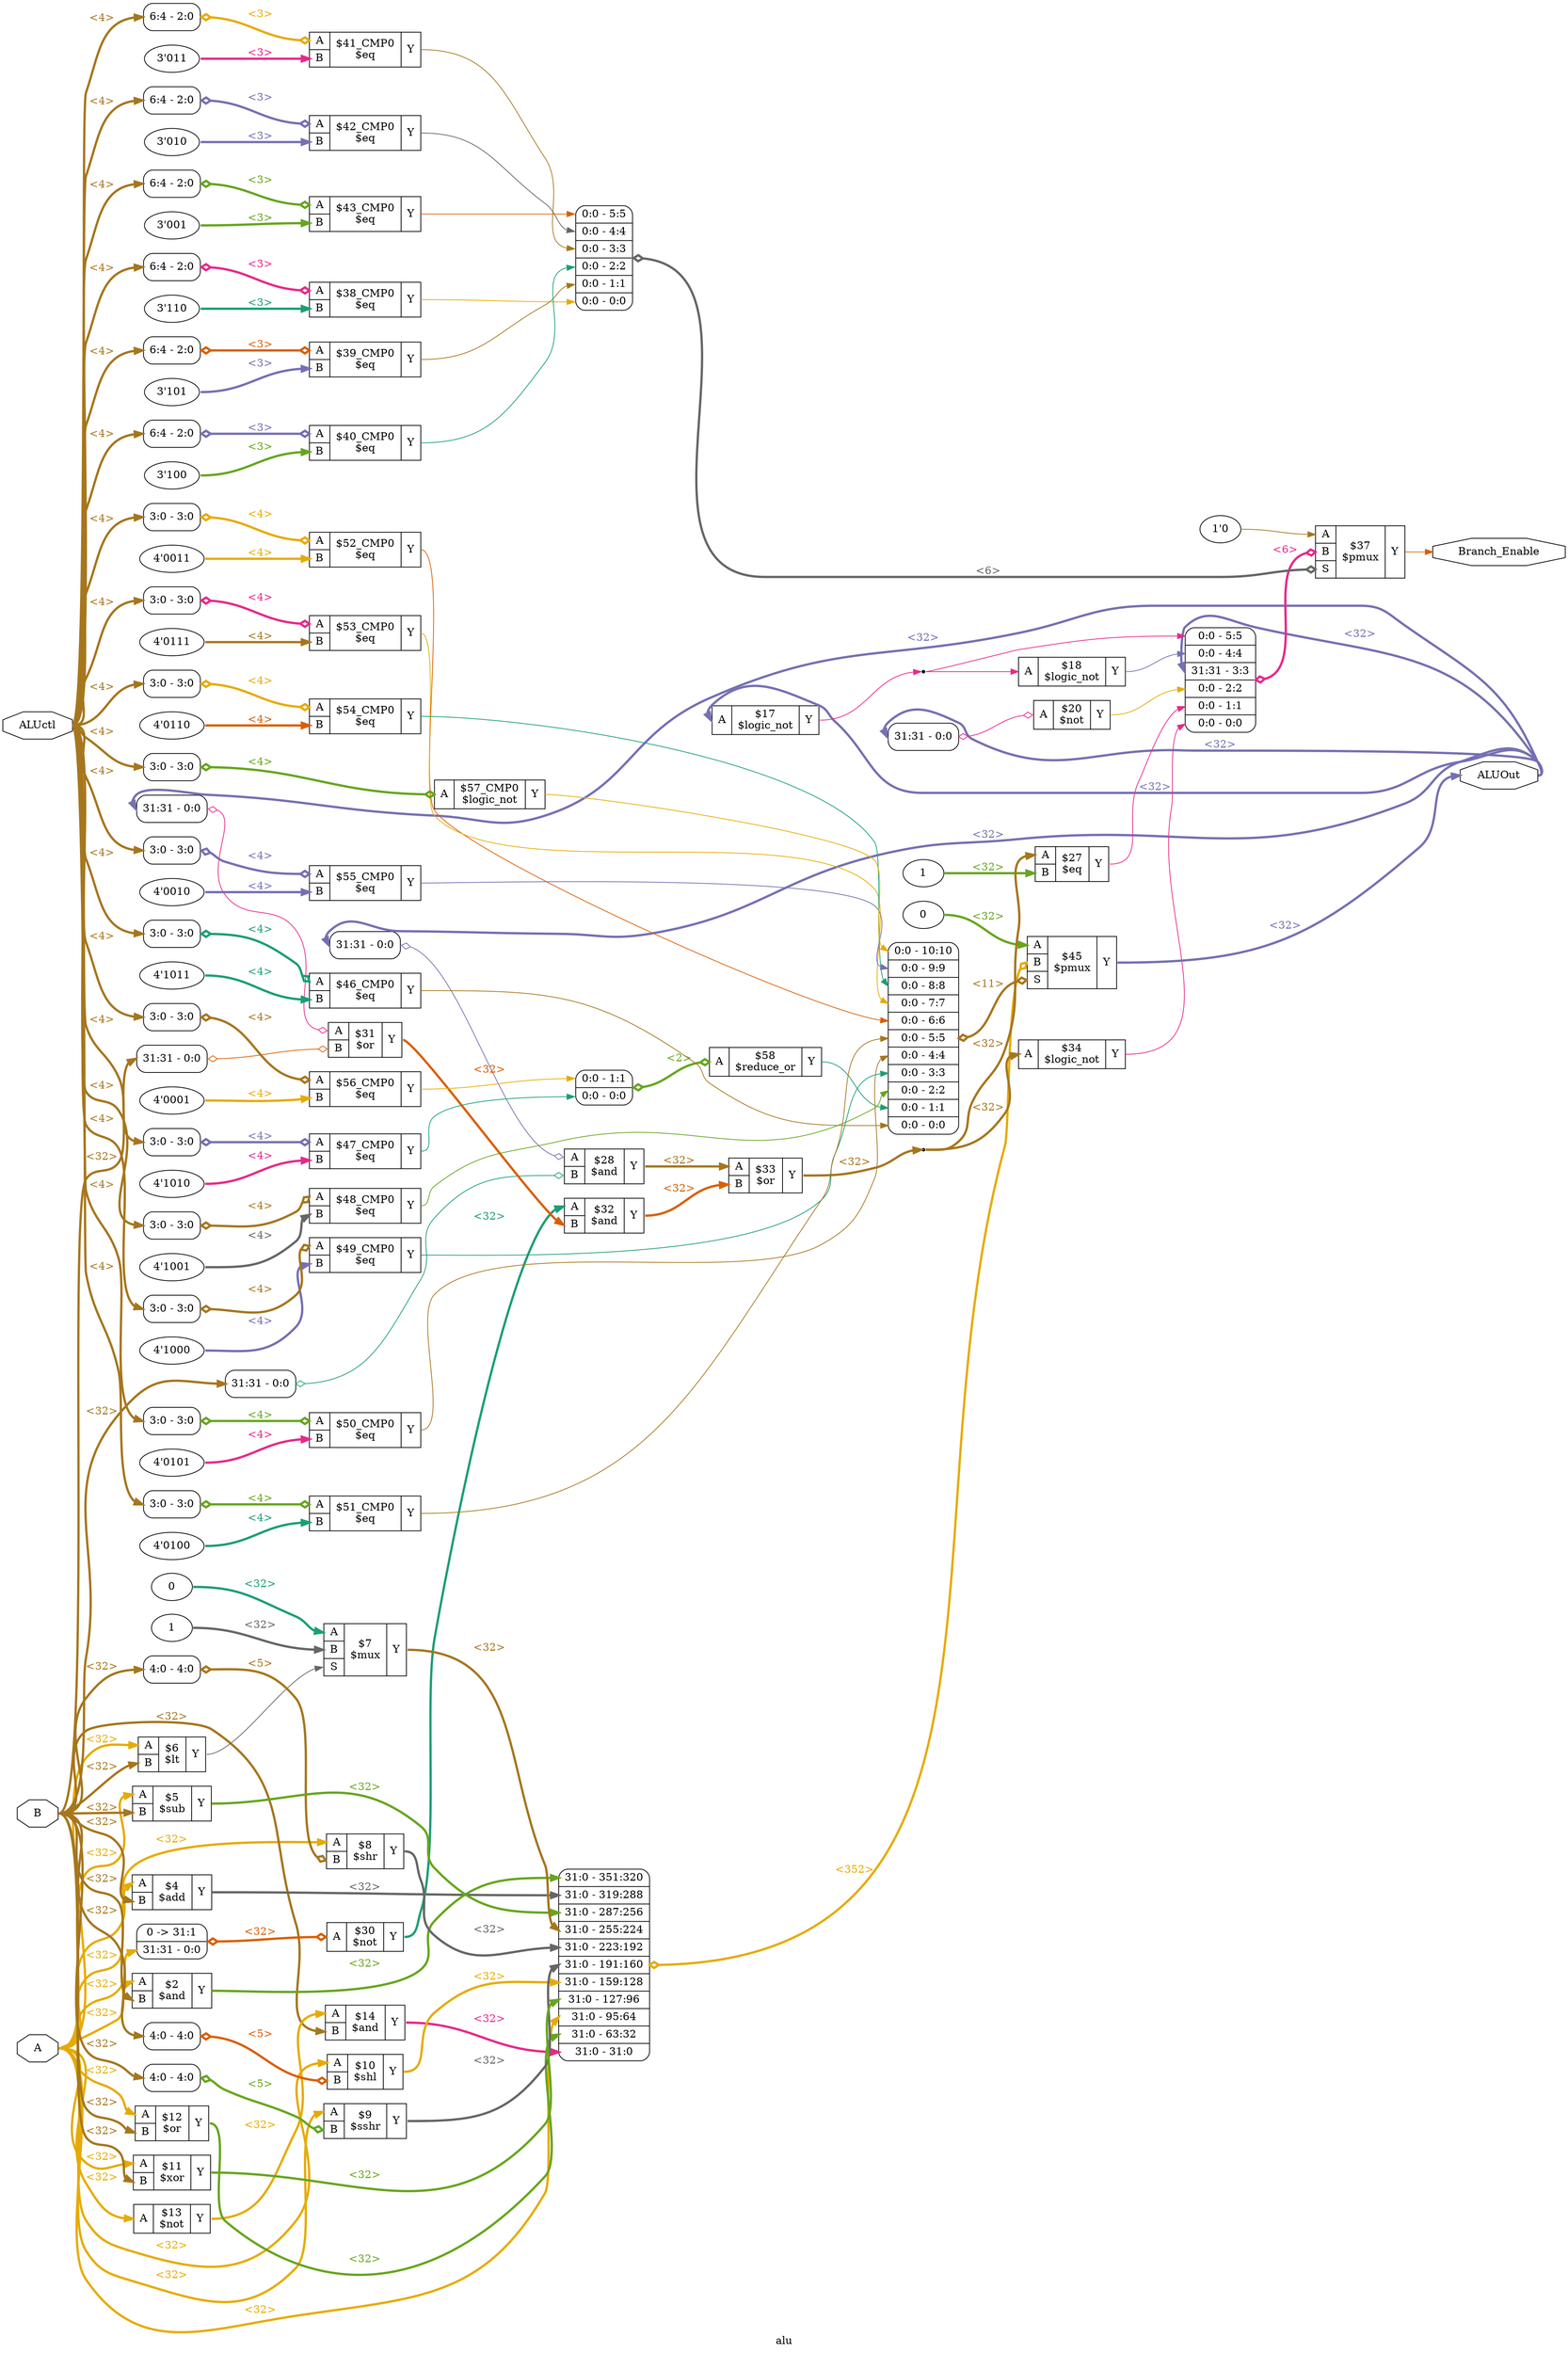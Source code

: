 digraph "alu" {
label="alu";
rankdir="LR";
remincross=true;
n42 [ shape=octagon, label="A", color="black", fontcolor="black" ];
n43 [ shape=octagon, label="ALUOut", color="black", fontcolor="black" ];
n44 [ shape=octagon, label="ALUctl", color="black", fontcolor="black" ];
n45 [ shape=octagon, label="B", color="black", fontcolor="black" ];
n46 [ shape=octagon, label="Branch_Enable", color="black", fontcolor="black" ];
{ rank="source"; n42; n44; n45;}
{ rank="sink"; n43; n46;}
c48 [ shape=record, label="{{<p42> A|<p45> B}|$4\n$add|{<p47> Y}}" ];
c49 [ shape=record, label="{{<p42> A|<p45> B}|$14\n$and|{<p47> Y}}" ];
c50 [ shape=record, label="{{<p42> A|<p45> B}|$28\n$and|{<p47> Y}}" ];
x0 [ shape=record, style=rounded, label="<s0> 31:31 - 0:0 " ];
x0:e -> c50:p42:w [arrowhead=odiamond, arrowtail=odiamond, dir=both, colorscheme="dark28", color="3", fontcolor="3", label=""];
x1 [ shape=record, style=rounded, label="<s0> 31:31 - 0:0 " ];
x1:e -> c50:p45:w [arrowhead=odiamond, arrowtail=odiamond, dir=both, colorscheme="dark28", color="1", fontcolor="1", label=""];
c51 [ shape=record, label="{{<p42> A|<p45> B}|$32\n$and|{<p47> Y}}" ];
c52 [ shape=record, label="{{<p42> A|<p45> B}|$2\n$and|{<p47> Y}}" ];
c53 [ shape=record, label="{{<p42> A}|$58\n$reduce_or|{<p47> Y}}" ];
x2 [ shape=record, style=rounded, label="<s1> 0:0 - 1:1 |<s0> 0:0 - 0:0 " ];
x2:e -> c53:p42:w [arrowhead=odiamond, arrowtail=odiamond, dir=both, colorscheme="dark28", color="5", fontcolor="5", style="setlinewidth(3)", label="<2>"];
c54 [ shape=record, label="{{<p42> A}|$17\n$logic_not|{<p47> Y}}" ];
c55 [ shape=record, label="{{<p42> A}|$20\n$not|{<p47> Y}}" ];
x3 [ shape=record, style=rounded, label="<s0> 31:31 - 0:0 " ];
x3:e -> c55:p42:w [arrowhead=odiamond, arrowtail=odiamond, dir=both, colorscheme="dark28", color="4", fontcolor="4", label=""];
v4 [ label="1" ];
c56 [ shape=record, label="{{<p42> A|<p45> B}|$27\n$eq|{<p47> Y}}" ];
c57 [ shape=record, label="{{<p42> A}|$34\n$logic_not|{<p47> Y}}" ];
c58 [ shape=record, label="{{<p42> A}|$18\n$logic_not|{<p47> Y}}" ];
c59 [ shape=record, label="{{<p42> A|<p45> B}|$6\n$lt|{<p47> Y}}" ];
c60 [ shape=record, label="{{<p42> A}|$13\n$not|{<p47> Y}}" ];
c61 [ shape=record, label="{{<p42> A}|$30\n$not|{<p47> Y}}" ];
x5 [ shape=record, style=rounded, label="0 -&gt; 31:1 |<s0> 31:31 - 0:0 " ];
x5:e -> c61:p42:w [arrowhead=odiamond, arrowtail=odiamond, dir=both, colorscheme="dark28", color="2", fontcolor="2", style="setlinewidth(3)", label="<32>"];
c62 [ shape=record, label="{{<p42> A|<p45> B}|$12\n$or|{<p47> Y}}" ];
c63 [ shape=record, label="{{<p42> A|<p45> B}|$31\n$or|{<p47> Y}}" ];
x6 [ shape=record, style=rounded, label="<s0> 31:31 - 0:0 " ];
x6:e -> c63:p42:w [arrowhead=odiamond, arrowtail=odiamond, dir=both, colorscheme="dark28", color="4", fontcolor="4", label=""];
x7 [ shape=record, style=rounded, label="<s0> 31:31 - 0:0 " ];
x7:e -> c63:p45:w [arrowhead=odiamond, arrowtail=odiamond, dir=both, colorscheme="dark28", color="2", fontcolor="2", label=""];
c64 [ shape=record, label="{{<p42> A|<p45> B}|$33\n$or|{<p47> Y}}" ];
v8 [ label="1'0" ];
c66 [ shape=record, label="{{<p42> A|<p45> B|<p65> S}|$37\n$pmux|{<p47> Y}}" ];
x9 [ shape=record, style=rounded, label="<s5> 0:0 - 5:5 |<s4> 0:0 - 4:4 |<s3> 31:31 - 3:3 |<s2> 0:0 - 2:2 |<s1> 0:0 - 1:1 |<s0> 0:0 - 0:0 " ];
x9:e -> c66:p45:w [arrowhead=odiamond, arrowtail=odiamond, dir=both, colorscheme="dark28", color="4", fontcolor="4", style="setlinewidth(3)", label="<6>"];
x10 [ shape=record, style=rounded, label="<s5> 0:0 - 5:5 |<s4> 0:0 - 4:4 |<s3> 0:0 - 3:3 |<s2> 0:0 - 2:2 |<s1> 0:0 - 1:1 |<s0> 0:0 - 0:0 " ];
x10:e -> c66:p65:w [arrowhead=odiamond, arrowtail=odiamond, dir=both, colorscheme="dark28", color="8", fontcolor="8", style="setlinewidth(3)", label="<6>"];
v12 [ label="3'110" ];
c67 [ shape=record, label="{{<p42> A|<p45> B}|$38_CMP0\n$eq|{<p47> Y}}" ];
x11 [ shape=record, style=rounded, label="<s0> 6:4 - 2:0 " ];
x11:e -> c67:p42:w [arrowhead=odiamond, arrowtail=odiamond, dir=both, colorscheme="dark28", color="4", fontcolor="4", style="setlinewidth(3)", label="<3>"];
v14 [ label="3'101" ];
c68 [ shape=record, label="{{<p42> A|<p45> B}|$39_CMP0\n$eq|{<p47> Y}}" ];
x13 [ shape=record, style=rounded, label="<s0> 6:4 - 2:0 " ];
x13:e -> c68:p42:w [arrowhead=odiamond, arrowtail=odiamond, dir=both, colorscheme="dark28", color="2", fontcolor="2", style="setlinewidth(3)", label="<3>"];
v16 [ label="3'100" ];
c69 [ shape=record, label="{{<p42> A|<p45> B}|$40_CMP0\n$eq|{<p47> Y}}" ];
x15 [ shape=record, style=rounded, label="<s0> 6:4 - 2:0 " ];
x15:e -> c69:p42:w [arrowhead=odiamond, arrowtail=odiamond, dir=both, colorscheme="dark28", color="3", fontcolor="3", style="setlinewidth(3)", label="<3>"];
v18 [ label="3'011" ];
c70 [ shape=record, label="{{<p42> A|<p45> B}|$41_CMP0\n$eq|{<p47> Y}}" ];
x17 [ shape=record, style=rounded, label="<s0> 6:4 - 2:0 " ];
x17:e -> c70:p42:w [arrowhead=odiamond, arrowtail=odiamond, dir=both, colorscheme="dark28", color="6", fontcolor="6", style="setlinewidth(3)", label="<3>"];
v20 [ label="3'010" ];
c71 [ shape=record, label="{{<p42> A|<p45> B}|$42_CMP0\n$eq|{<p47> Y}}" ];
x19 [ shape=record, style=rounded, label="<s0> 6:4 - 2:0 " ];
x19:e -> c71:p42:w [arrowhead=odiamond, arrowtail=odiamond, dir=both, colorscheme="dark28", color="3", fontcolor="3", style="setlinewidth(3)", label="<3>"];
v22 [ label="3'001" ];
c72 [ shape=record, label="{{<p42> A|<p45> B}|$43_CMP0\n$eq|{<p47> Y}}" ];
x21 [ shape=record, style=rounded, label="<s0> 6:4 - 2:0 " ];
x21:e -> c72:p42:w [arrowhead=odiamond, arrowtail=odiamond, dir=both, colorscheme="dark28", color="5", fontcolor="5", style="setlinewidth(3)", label="<3>"];
v23 [ label="0" ];
c73 [ shape=record, label="{{<p42> A|<p45> B|<p65> S}|$45\n$pmux|{<p47> Y}}" ];
x24 [ shape=record, style=rounded, label="<s10> 31:0 - 351:320 |<s9> 31:0 - 319:288 |<s8> 31:0 - 287:256 |<s7> 31:0 - 255:224 |<s6> 31:0 - 223:192 |<s5> 31:0 - 191:160 |<s4> 31:0 - 159:128 |<s3> 31:0 - 127:96 |<s2> 31:0 - 95:64 |<s1> 31:0 - 63:32 |<s0> 31:0 - 31:0 " ];
x24:e -> c73:p45:w [arrowhead=odiamond, arrowtail=odiamond, dir=both, colorscheme="dark28", color="6", fontcolor="6", style="setlinewidth(3)", label="<352>"];
x25 [ shape=record, style=rounded, label="<s10> 0:0 - 10:10 |<s9> 0:0 - 9:9 |<s8> 0:0 - 8:8 |<s7> 0:0 - 7:7 |<s6> 0:0 - 6:6 |<s5> 0:0 - 5:5 |<s4> 0:0 - 4:4 |<s3> 0:0 - 3:3 |<s2> 0:0 - 2:2 |<s1> 0:0 - 1:1 |<s0> 0:0 - 0:0 " ];
x25:e -> c73:p65:w [arrowhead=odiamond, arrowtail=odiamond, dir=both, colorscheme="dark28", color="7", fontcolor="7", style="setlinewidth(3)", label="<11>"];
v27 [ label="4'1011" ];
c74 [ shape=record, label="{{<p42> A|<p45> B}|$46_CMP0\n$eq|{<p47> Y}}" ];
x26 [ shape=record, style=rounded, label="<s0> 3:0 - 3:0 " ];
x26:e -> c74:p42:w [arrowhead=odiamond, arrowtail=odiamond, dir=both, colorscheme="dark28", color="1", fontcolor="1", style="setlinewidth(3)", label="<4>"];
v29 [ label="4'1010" ];
c75 [ shape=record, label="{{<p42> A|<p45> B}|$47_CMP0\n$eq|{<p47> Y}}" ];
x28 [ shape=record, style=rounded, label="<s0> 3:0 - 3:0 " ];
x28:e -> c75:p42:w [arrowhead=odiamond, arrowtail=odiamond, dir=both, colorscheme="dark28", color="3", fontcolor="3", style="setlinewidth(3)", label="<4>"];
v31 [ label="4'1001" ];
c76 [ shape=record, label="{{<p42> A|<p45> B}|$48_CMP0\n$eq|{<p47> Y}}" ];
x30 [ shape=record, style=rounded, label="<s0> 3:0 - 3:0 " ];
x30:e -> c76:p42:w [arrowhead=odiamond, arrowtail=odiamond, dir=both, colorscheme="dark28", color="7", fontcolor="7", style="setlinewidth(3)", label="<4>"];
v33 [ label="4'1000" ];
c77 [ shape=record, label="{{<p42> A|<p45> B}|$49_CMP0\n$eq|{<p47> Y}}" ];
x32 [ shape=record, style=rounded, label="<s0> 3:0 - 3:0 " ];
x32:e -> c77:p42:w [arrowhead=odiamond, arrowtail=odiamond, dir=both, colorscheme="dark28", color="7", fontcolor="7", style="setlinewidth(3)", label="<4>"];
v35 [ label="4'0101" ];
c78 [ shape=record, label="{{<p42> A|<p45> B}|$50_CMP0\n$eq|{<p47> Y}}" ];
x34 [ shape=record, style=rounded, label="<s0> 3:0 - 3:0 " ];
x34:e -> c78:p42:w [arrowhead=odiamond, arrowtail=odiamond, dir=both, colorscheme="dark28", color="5", fontcolor="5", style="setlinewidth(3)", label="<4>"];
v37 [ label="4'0100" ];
c79 [ shape=record, label="{{<p42> A|<p45> B}|$51_CMP0\n$eq|{<p47> Y}}" ];
x36 [ shape=record, style=rounded, label="<s0> 3:0 - 3:0 " ];
x36:e -> c79:p42:w [arrowhead=odiamond, arrowtail=odiamond, dir=both, colorscheme="dark28", color="5", fontcolor="5", style="setlinewidth(3)", label="<4>"];
v39 [ label="4'0011" ];
c80 [ shape=record, label="{{<p42> A|<p45> B}|$52_CMP0\n$eq|{<p47> Y}}" ];
x38 [ shape=record, style=rounded, label="<s0> 3:0 - 3:0 " ];
x38:e -> c80:p42:w [arrowhead=odiamond, arrowtail=odiamond, dir=both, colorscheme="dark28", color="6", fontcolor="6", style="setlinewidth(3)", label="<4>"];
v41 [ label="4'0111" ];
c81 [ shape=record, label="{{<p42> A|<p45> B}|$53_CMP0\n$eq|{<p47> Y}}" ];
x40 [ shape=record, style=rounded, label="<s0> 3:0 - 3:0 " ];
x40:e -> c81:p42:w [arrowhead=odiamond, arrowtail=odiamond, dir=both, colorscheme="dark28", color="4", fontcolor="4", style="setlinewidth(3)", label="<4>"];
v43 [ label="4'0110" ];
c82 [ shape=record, label="{{<p42> A|<p45> B}|$54_CMP0\n$eq|{<p47> Y}}" ];
x42 [ shape=record, style=rounded, label="<s0> 3:0 - 3:0 " ];
x42:e -> c82:p42:w [arrowhead=odiamond, arrowtail=odiamond, dir=both, colorscheme="dark28", color="6", fontcolor="6", style="setlinewidth(3)", label="<4>"];
v45 [ label="4'0010" ];
c83 [ shape=record, label="{{<p42> A|<p45> B}|$55_CMP0\n$eq|{<p47> Y}}" ];
x44 [ shape=record, style=rounded, label="<s0> 3:0 - 3:0 " ];
x44:e -> c83:p42:w [arrowhead=odiamond, arrowtail=odiamond, dir=both, colorscheme="dark28", color="3", fontcolor="3", style="setlinewidth(3)", label="<4>"];
v47 [ label="4'0001" ];
c84 [ shape=record, label="{{<p42> A|<p45> B}|$56_CMP0\n$eq|{<p47> Y}}" ];
x46 [ shape=record, style=rounded, label="<s0> 3:0 - 3:0 " ];
x46:e -> c84:p42:w [arrowhead=odiamond, arrowtail=odiamond, dir=both, colorscheme="dark28", color="7", fontcolor="7", style="setlinewidth(3)", label="<4>"];
c85 [ shape=record, label="{{<p42> A}|$57_CMP0\n$logic_not|{<p47> Y}}" ];
x48 [ shape=record, style=rounded, label="<s0> 3:0 - 3:0 " ];
x48:e -> c85:p42:w [arrowhead=odiamond, arrowtail=odiamond, dir=both, colorscheme="dark28", color="5", fontcolor="5", style="setlinewidth(3)", label="<4>"];
c86 [ shape=record, label="{{<p42> A|<p45> B}|$10\n$shl|{<p47> Y}}" ];
x49 [ shape=record, style=rounded, label="<s0> 4:0 - 4:0 " ];
x49:e -> c86:p45:w [arrowhead=odiamond, arrowtail=odiamond, dir=both, colorscheme="dark28", color="2", fontcolor="2", style="setlinewidth(3)", label="<5>"];
c87 [ shape=record, label="{{<p42> A|<p45> B}|$8\n$shr|{<p47> Y}}" ];
x50 [ shape=record, style=rounded, label="<s0> 4:0 - 4:0 " ];
x50:e -> c87:p45:w [arrowhead=odiamond, arrowtail=odiamond, dir=both, colorscheme="dark28", color="7", fontcolor="7", style="setlinewidth(3)", label="<5>"];
c88 [ shape=record, label="{{<p42> A|<p45> B}|$9\n$sshr|{<p47> Y}}" ];
x51 [ shape=record, style=rounded, label="<s0> 4:0 - 4:0 " ];
x51:e -> c88:p45:w [arrowhead=odiamond, arrowtail=odiamond, dir=both, colorscheme="dark28", color="5", fontcolor="5", style="setlinewidth(3)", label="<5>"];
c89 [ shape=record, label="{{<p42> A|<p45> B}|$5\n$sub|{<p47> Y}}" ];
v52 [ label="0" ];
v53 [ label="1" ];
c90 [ shape=record, label="{{<p42> A|<p45> B|<p65> S}|$7\n$mux|{<p47> Y}}" ];
c91 [ shape=record, label="{{<p42> A|<p45> B}|$11\n$xor|{<p47> Y}}" ];
c48:p47:e -> x24:s9:w [colorscheme="dark28", color="8", fontcolor="8", style="setlinewidth(3)", label="<32>"];
c57:p47:e -> x9:s0:w [colorscheme="dark28", color="4", fontcolor="4", label=""];
c58:p47:e -> x9:s4:w [colorscheme="dark28", color="3", fontcolor="3", label=""];
c59:p47:e -> c90:p65:w [colorscheme="dark28", color="8", fontcolor="8", label=""];
c60:p47:e -> c49:p42:w [colorscheme="dark28", color="6", fontcolor="6", style="setlinewidth(3)", label="<32>"];
c61:p47:e -> c51:p42:w [colorscheme="dark28", color="1", fontcolor="1", style="setlinewidth(3)", label="<32>"];
c62:p47:e -> x24:s1:w [colorscheme="dark28", color="5", fontcolor="5", style="setlinewidth(3)", label="<32>"];
c63:p47:e -> c51:p45:w [colorscheme="dark28", color="2", fontcolor="2", style="setlinewidth(3)", label="<32>"];
n17 [ shape=point ];
c64:p47:e -> n17:w [colorscheme="dark28", color="7", fontcolor="7", style="setlinewidth(3)", label="<32>"];
n17:e -> c56:p42:w [colorscheme="dark28", color="7", fontcolor="7", style="setlinewidth(3)", label="<32>"];
n17:e -> c57:p42:w [colorscheme="dark28", color="7", fontcolor="7", style="setlinewidth(3)", label="<32>"];
c67:p47:e -> x10:s0:w [colorscheme="dark28", color="6", fontcolor="6", label=""];
c68:p47:e -> x10:s1:w [colorscheme="dark28", color="7", fontcolor="7", label=""];
c49:p47:e -> x24:s0:w [colorscheme="dark28", color="4", fontcolor="4", style="setlinewidth(3)", label="<32>"];
c69:p47:e -> x10:s2:w [colorscheme="dark28", color="1", fontcolor="1", label=""];
c70:p47:e -> x10:s3:w [colorscheme="dark28", color="7", fontcolor="7", label=""];
c71:p47:e -> x10:s4:w [colorscheme="dark28", color="8", fontcolor="8", label=""];
c72:p47:e -> x10:s5:w [colorscheme="dark28", color="2", fontcolor="2", label=""];
c74:p47:e -> x25:s0:w [colorscheme="dark28", color="7", fontcolor="7", label=""];
c75:p47:e -> x2:s0:w [colorscheme="dark28", color="1", fontcolor="1", label=""];
c76:p47:e -> x25:s2:w [colorscheme="dark28", color="5", fontcolor="5", label=""];
c77:p47:e -> x25:s3:w [colorscheme="dark28", color="1", fontcolor="1", label=""];
c78:p47:e -> x25:s4:w [colorscheme="dark28", color="7", fontcolor="7", label=""];
c79:p47:e -> x25:s5:w [colorscheme="dark28", color="7", fontcolor="7", label=""];
c50:p47:e -> c64:p42:w [colorscheme="dark28", color="7", fontcolor="7", style="setlinewidth(3)", label="<32>"];
c80:p47:e -> x25:s6:w [colorscheme="dark28", color="2", fontcolor="2", label=""];
c81:p47:e -> x25:s7:w [colorscheme="dark28", color="6", fontcolor="6", label=""];
c82:p47:e -> x25:s8:w [colorscheme="dark28", color="1", fontcolor="1", label=""];
c83:p47:e -> x25:s9:w [colorscheme="dark28", color="3", fontcolor="3", label=""];
c84:p47:e -> x2:s1:w [colorscheme="dark28", color="6", fontcolor="6", label=""];
c85:p47:e -> x25:s10:w [colorscheme="dark28", color="6", fontcolor="6", label=""];
c86:p47:e -> x24:s4:w [colorscheme="dark28", color="6", fontcolor="6", style="setlinewidth(3)", label="<32>"];
c87:p47:e -> x24:s6:w [colorscheme="dark28", color="8", fontcolor="8", style="setlinewidth(3)", label="<32>"];
c88:p47:e -> x24:s5:w [colorscheme="dark28", color="8", fontcolor="8", style="setlinewidth(3)", label="<32>"];
c89:p47:e -> x24:s8:w [colorscheme="dark28", color="5", fontcolor="5", style="setlinewidth(3)", label="<32>"];
c51:p47:e -> c64:p45:w [colorscheme="dark28", color="2", fontcolor="2", style="setlinewidth(3)", label="<32>"];
c90:p47:e -> x24:s7:w [colorscheme="dark28", color="7", fontcolor="7", style="setlinewidth(3)", label="<32>"];
c91:p47:e -> x24:s3:w [colorscheme="dark28", color="5", fontcolor="5", style="setlinewidth(3)", label="<32>"];
n42:e -> c48:p42:w [colorscheme="dark28", color="6", fontcolor="6", style="setlinewidth(3)", label="<32>"];
n42:e -> c52:p42:w [colorscheme="dark28", color="6", fontcolor="6", style="setlinewidth(3)", label="<32>"];
n42:e -> c59:p42:w [colorscheme="dark28", color="6", fontcolor="6", style="setlinewidth(3)", label="<32>"];
n42:e -> c60:p42:w [colorscheme="dark28", color="6", fontcolor="6", style="setlinewidth(3)", label="<32>"];
n42:e -> c62:p42:w [colorscheme="dark28", color="6", fontcolor="6", style="setlinewidth(3)", label="<32>"];
n42:e -> c86:p42:w [colorscheme="dark28", color="6", fontcolor="6", style="setlinewidth(3)", label="<32>"];
n42:e -> c87:p42:w [colorscheme="dark28", color="6", fontcolor="6", style="setlinewidth(3)", label="<32>"];
n42:e -> c88:p42:w [colorscheme="dark28", color="6", fontcolor="6", style="setlinewidth(3)", label="<32>"];
n42:e -> c89:p42:w [colorscheme="dark28", color="6", fontcolor="6", style="setlinewidth(3)", label="<32>"];
n42:e -> c91:p42:w [colorscheme="dark28", color="6", fontcolor="6", style="setlinewidth(3)", label="<32>"];
n42:e -> x24:s2:w [colorscheme="dark28", color="6", fontcolor="6", style="setlinewidth(3)", label="<32>"];
n42:e -> x5:s0:w [colorscheme="dark28", color="6", fontcolor="6", style="setlinewidth(3)", label="<32>"];
c73:p47:e -> n43:w [colorscheme="dark28", color="3", fontcolor="3", style="setlinewidth(3)", label="<32>"];
n43:e -> c54:p42:w [colorscheme="dark28", color="3", fontcolor="3", style="setlinewidth(3)", label="<32>"];
n43:e -> x0:s0:w [colorscheme="dark28", color="3", fontcolor="3", style="setlinewidth(3)", label="<32>"];
n43:e -> x3:s0:w [colorscheme="dark28", color="3", fontcolor="3", style="setlinewidth(3)", label="<32>"];
n43:e -> x6:s0:w [colorscheme="dark28", color="3", fontcolor="3", style="setlinewidth(3)", label="<32>"];
n43:e -> x9:s3:w [colorscheme="dark28", color="3", fontcolor="3", style="setlinewidth(3)", label="<32>"];
n44:e -> x11:s0:w [colorscheme="dark28", color="7", fontcolor="7", style="setlinewidth(3)", label="<4>"];
n44:e -> x13:s0:w [colorscheme="dark28", color="7", fontcolor="7", style="setlinewidth(3)", label="<4>"];
n44:e -> x15:s0:w [colorscheme="dark28", color="7", fontcolor="7", style="setlinewidth(3)", label="<4>"];
n44:e -> x17:s0:w [colorscheme="dark28", color="7", fontcolor="7", style="setlinewidth(3)", label="<4>"];
n44:e -> x19:s0:w [colorscheme="dark28", color="7", fontcolor="7", style="setlinewidth(3)", label="<4>"];
n44:e -> x21:s0:w [colorscheme="dark28", color="7", fontcolor="7", style="setlinewidth(3)", label="<4>"];
n44:e -> x26:s0:w [colorscheme="dark28", color="7", fontcolor="7", style="setlinewidth(3)", label="<4>"];
n44:e -> x28:s0:w [colorscheme="dark28", color="7", fontcolor="7", style="setlinewidth(3)", label="<4>"];
n44:e -> x30:s0:w [colorscheme="dark28", color="7", fontcolor="7", style="setlinewidth(3)", label="<4>"];
n44:e -> x32:s0:w [colorscheme="dark28", color="7", fontcolor="7", style="setlinewidth(3)", label="<4>"];
n44:e -> x34:s0:w [colorscheme="dark28", color="7", fontcolor="7", style="setlinewidth(3)", label="<4>"];
n44:e -> x36:s0:w [colorscheme="dark28", color="7", fontcolor="7", style="setlinewidth(3)", label="<4>"];
n44:e -> x38:s0:w [colorscheme="dark28", color="7", fontcolor="7", style="setlinewidth(3)", label="<4>"];
n44:e -> x40:s0:w [colorscheme="dark28", color="7", fontcolor="7", style="setlinewidth(3)", label="<4>"];
n44:e -> x42:s0:w [colorscheme="dark28", color="7", fontcolor="7", style="setlinewidth(3)", label="<4>"];
n44:e -> x44:s0:w [colorscheme="dark28", color="7", fontcolor="7", style="setlinewidth(3)", label="<4>"];
n44:e -> x46:s0:w [colorscheme="dark28", color="7", fontcolor="7", style="setlinewidth(3)", label="<4>"];
n44:e -> x48:s0:w [colorscheme="dark28", color="7", fontcolor="7", style="setlinewidth(3)", label="<4>"];
n45:e -> c48:p45:w [colorscheme="dark28", color="7", fontcolor="7", style="setlinewidth(3)", label="<32>"];
n45:e -> c49:p45:w [colorscheme="dark28", color="7", fontcolor="7", style="setlinewidth(3)", label="<32>"];
n45:e -> c52:p45:w [colorscheme="dark28", color="7", fontcolor="7", style="setlinewidth(3)", label="<32>"];
n45:e -> c59:p45:w [colorscheme="dark28", color="7", fontcolor="7", style="setlinewidth(3)", label="<32>"];
n45:e -> c62:p45:w [colorscheme="dark28", color="7", fontcolor="7", style="setlinewidth(3)", label="<32>"];
n45:e -> c89:p45:w [colorscheme="dark28", color="7", fontcolor="7", style="setlinewidth(3)", label="<32>"];
n45:e -> c91:p45:w [colorscheme="dark28", color="7", fontcolor="7", style="setlinewidth(3)", label="<32>"];
n45:e -> x1:s0:w [colorscheme="dark28", color="7", fontcolor="7", style="setlinewidth(3)", label="<32>"];
n45:e -> x49:s0:w [colorscheme="dark28", color="7", fontcolor="7", style="setlinewidth(3)", label="<32>"];
n45:e -> x50:s0:w [colorscheme="dark28", color="7", fontcolor="7", style="setlinewidth(3)", label="<32>"];
n45:e -> x51:s0:w [colorscheme="dark28", color="7", fontcolor="7", style="setlinewidth(3)", label="<32>"];
n45:e -> x7:s0:w [colorscheme="dark28", color="7", fontcolor="7", style="setlinewidth(3)", label="<32>"];
c66:p47:e -> n46:w [colorscheme="dark28", color="2", fontcolor="2", label=""];
c52:p47:e -> x24:s10:w [colorscheme="dark28", color="5", fontcolor="5", style="setlinewidth(3)", label="<32>"];
c53:p47:e -> x25:s1:w [colorscheme="dark28", color="1", fontcolor="1", label=""];
n7 [ shape=point ];
c54:p47:e -> n7:w [colorscheme="dark28", color="4", fontcolor="4", label=""];
n7:e -> c58:p42:w [colorscheme="dark28", color="4", fontcolor="4", label=""];
n7:e -> x9:s5:w [colorscheme="dark28", color="4", fontcolor="4", label=""];
c55:p47:e -> x9:s2:w [colorscheme="dark28", color="6", fontcolor="6", label=""];
c56:p47:e -> x9:s1:w [colorscheme="dark28", color="4", fontcolor="4", label=""];
v12:e -> c67:p45:w [colorscheme="dark28", color="1", fontcolor="1", style="setlinewidth(3)", label="<3>"];
v14:e -> c68:p45:w [colorscheme="dark28", color="3", fontcolor="3", style="setlinewidth(3)", label="<3>"];
v16:e -> c69:p45:w [colorscheme="dark28", color="5", fontcolor="5", style="setlinewidth(3)", label="<3>"];
v18:e -> c70:p45:w [colorscheme="dark28", color="4", fontcolor="4", style="setlinewidth(3)", label="<3>"];
v20:e -> c71:p45:w [colorscheme="dark28", color="3", fontcolor="3", style="setlinewidth(3)", label="<3>"];
v22:e -> c72:p45:w [colorscheme="dark28", color="5", fontcolor="5", style="setlinewidth(3)", label="<3>"];
v23:e -> c73:p42:w [colorscheme="dark28", color="5", fontcolor="5", style="setlinewidth(3)", label="<32>"];
v27:e -> c74:p45:w [colorscheme="dark28", color="1", fontcolor="1", style="setlinewidth(3)", label="<4>"];
v29:e -> c75:p45:w [colorscheme="dark28", color="4", fontcolor="4", style="setlinewidth(3)", label="<4>"];
v31:e -> c76:p45:w [colorscheme="dark28", color="8", fontcolor="8", style="setlinewidth(3)", label="<4>"];
v33:e -> c77:p45:w [colorscheme="dark28", color="3", fontcolor="3", style="setlinewidth(3)", label="<4>"];
v35:e -> c78:p45:w [colorscheme="dark28", color="4", fontcolor="4", style="setlinewidth(3)", label="<4>"];
v37:e -> c79:p45:w [colorscheme="dark28", color="1", fontcolor="1", style="setlinewidth(3)", label="<4>"];
v39:e -> c80:p45:w [colorscheme="dark28", color="6", fontcolor="6", style="setlinewidth(3)", label="<4>"];
v4:e -> c56:p45:w [colorscheme="dark28", color="5", fontcolor="5", style="setlinewidth(3)", label="<32>"];
v41:e -> c81:p45:w [colorscheme="dark28", color="7", fontcolor="7", style="setlinewidth(3)", label="<4>"];
v43:e -> c82:p45:w [colorscheme="dark28", color="2", fontcolor="2", style="setlinewidth(3)", label="<4>"];
v45:e -> c83:p45:w [colorscheme="dark28", color="3", fontcolor="3", style="setlinewidth(3)", label="<4>"];
v47:e -> c84:p45:w [colorscheme="dark28", color="6", fontcolor="6", style="setlinewidth(3)", label="<4>"];
v52:e -> c90:p42:w [colorscheme="dark28", color="1", fontcolor="1", style="setlinewidth(3)", label="<32>"];
v53:e -> c90:p45:w [colorscheme="dark28", color="8", fontcolor="8", style="setlinewidth(3)", label="<32>"];
v8:e -> c66:p42:w [colorscheme="dark28", color="7", fontcolor="7", label=""];
}
